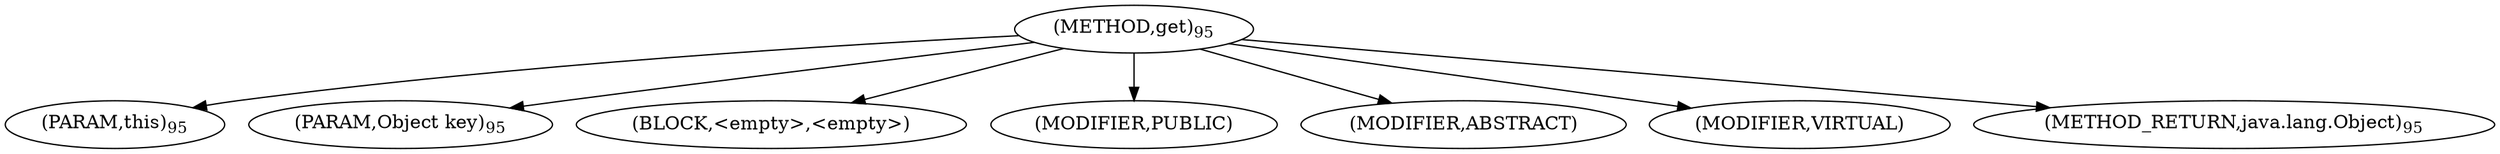 digraph "get" {  
"40" [label = <(METHOD,get)<SUB>95</SUB>> ]
"41" [label = <(PARAM,this)<SUB>95</SUB>> ]
"42" [label = <(PARAM,Object key)<SUB>95</SUB>> ]
"43" [label = <(BLOCK,&lt;empty&gt;,&lt;empty&gt;)> ]
"44" [label = <(MODIFIER,PUBLIC)> ]
"45" [label = <(MODIFIER,ABSTRACT)> ]
"46" [label = <(MODIFIER,VIRTUAL)> ]
"47" [label = <(METHOD_RETURN,java.lang.Object)<SUB>95</SUB>> ]
  "40" -> "41" 
  "40" -> "42" 
  "40" -> "43" 
  "40" -> "44" 
  "40" -> "45" 
  "40" -> "46" 
  "40" -> "47" 
}
